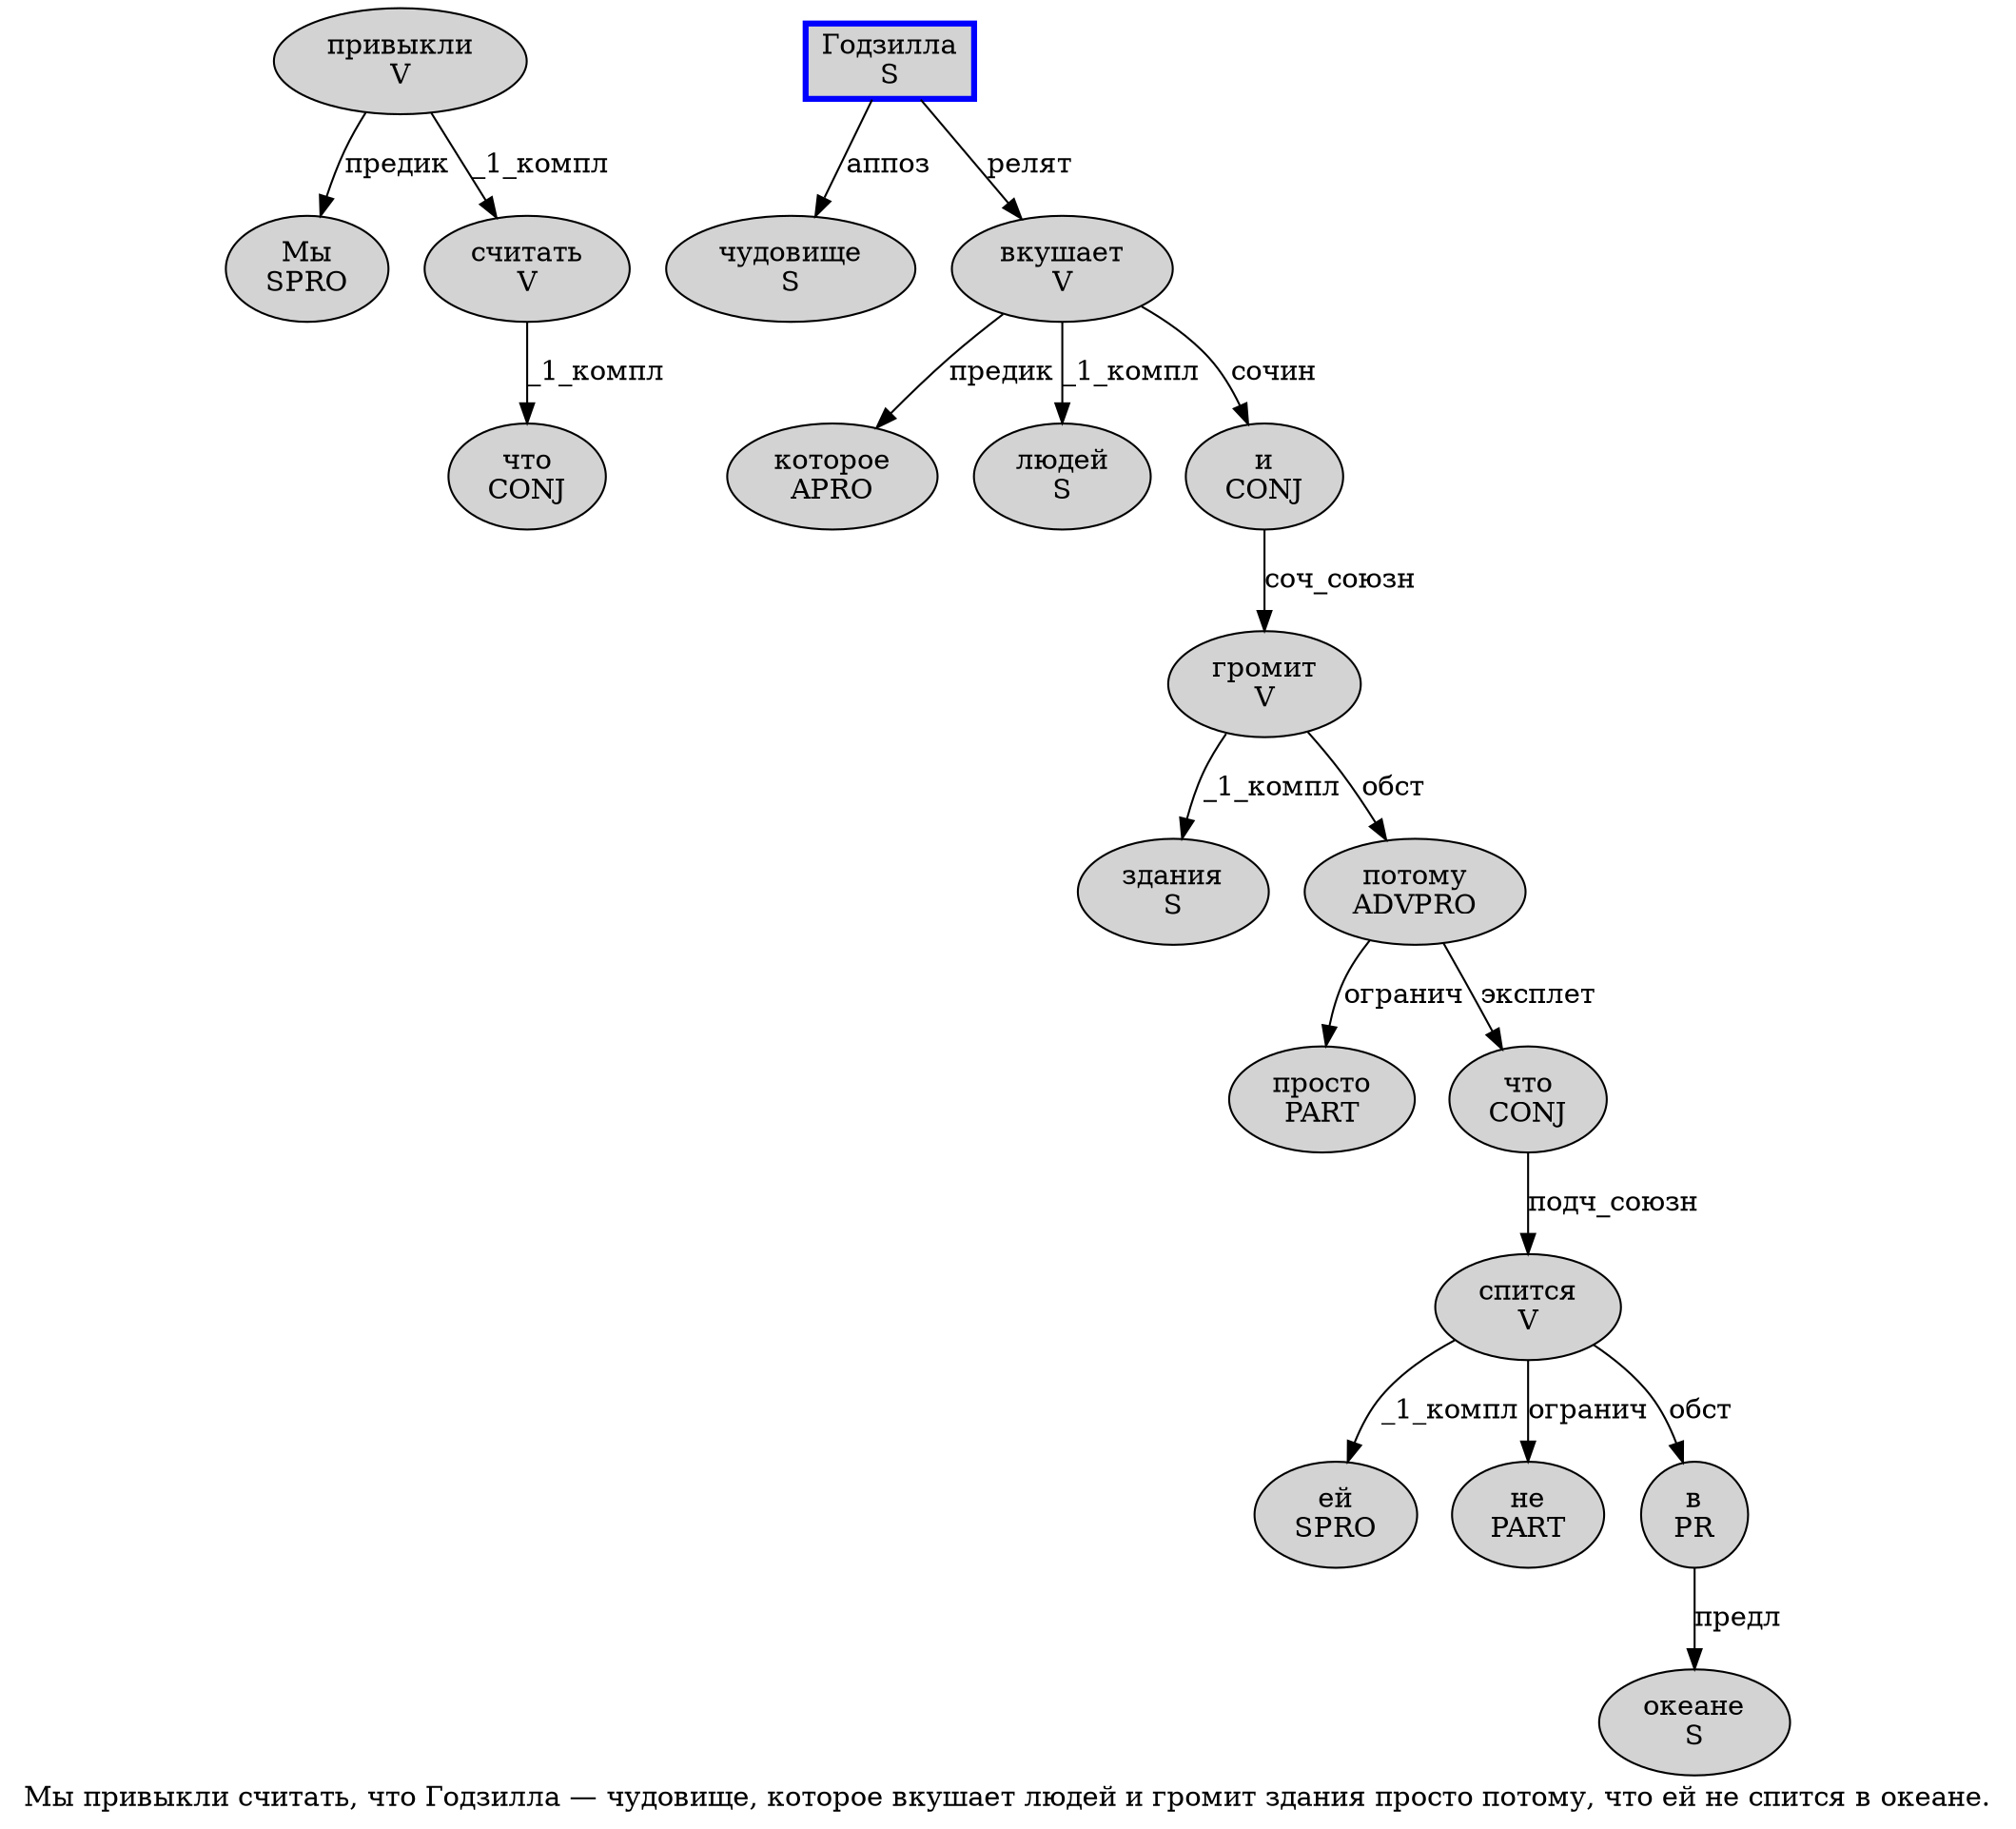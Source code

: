 digraph SENTENCE_4522 {
	graph [label="Мы привыкли считать, что Годзилла — чудовище, которое вкушает людей и громит здания просто потому, что ей не спится в океане."]
	node [style=filled]
		0 [label="Мы
SPRO" color="" fillcolor=lightgray penwidth=1 shape=ellipse]
		1 [label="привыкли
V" color="" fillcolor=lightgray penwidth=1 shape=ellipse]
		2 [label="считать
V" color="" fillcolor=lightgray penwidth=1 shape=ellipse]
		4 [label="что
CONJ" color="" fillcolor=lightgray penwidth=1 shape=ellipse]
		5 [label="Годзилла
S" color=blue fillcolor=lightgray penwidth=3 shape=box]
		7 [label="чудовище
S" color="" fillcolor=lightgray penwidth=1 shape=ellipse]
		9 [label="которое
APRO" color="" fillcolor=lightgray penwidth=1 shape=ellipse]
		10 [label="вкушает
V" color="" fillcolor=lightgray penwidth=1 shape=ellipse]
		11 [label="людей
S" color="" fillcolor=lightgray penwidth=1 shape=ellipse]
		12 [label="и
CONJ" color="" fillcolor=lightgray penwidth=1 shape=ellipse]
		13 [label="громит
V" color="" fillcolor=lightgray penwidth=1 shape=ellipse]
		14 [label="здания
S" color="" fillcolor=lightgray penwidth=1 shape=ellipse]
		15 [label="просто
PART" color="" fillcolor=lightgray penwidth=1 shape=ellipse]
		16 [label="потому
ADVPRO" color="" fillcolor=lightgray penwidth=1 shape=ellipse]
		18 [label="что
CONJ" color="" fillcolor=lightgray penwidth=1 shape=ellipse]
		19 [label="ей
SPRO" color="" fillcolor=lightgray penwidth=1 shape=ellipse]
		20 [label="не
PART" color="" fillcolor=lightgray penwidth=1 shape=ellipse]
		21 [label="спится
V" color="" fillcolor=lightgray penwidth=1 shape=ellipse]
		22 [label="в
PR" color="" fillcolor=lightgray penwidth=1 shape=ellipse]
		23 [label="океане
S" color="" fillcolor=lightgray penwidth=1 shape=ellipse]
			10 -> 9 [label="предик"]
			10 -> 11 [label="_1_компл"]
			10 -> 12 [label="сочин"]
			1 -> 0 [label="предик"]
			1 -> 2 [label="_1_компл"]
			22 -> 23 [label="предл"]
			5 -> 7 [label="аппоз"]
			5 -> 10 [label="релят"]
			13 -> 14 [label="_1_компл"]
			13 -> 16 [label="обст"]
			12 -> 13 [label="соч_союзн"]
			2 -> 4 [label="_1_компл"]
			18 -> 21 [label="подч_союзн"]
			21 -> 19 [label="_1_компл"]
			21 -> 20 [label="огранич"]
			21 -> 22 [label="обст"]
			16 -> 15 [label="огранич"]
			16 -> 18 [label="эксплет"]
}